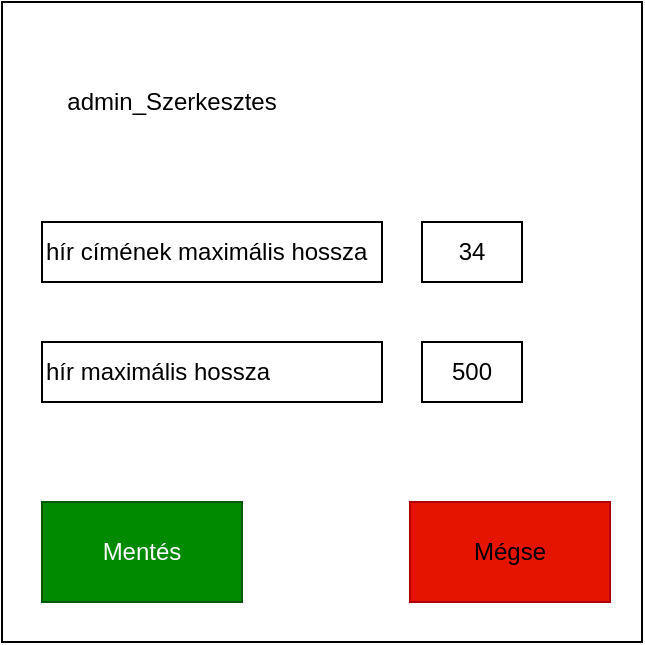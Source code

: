 <mxfile version="22.1.7" type="device">
  <diagram name="1 oldal" id="Eoc91ZO2bPAoRf95zQQq">
    <mxGraphModel dx="1176" dy="846" grid="1" gridSize="10" guides="1" tooltips="1" connect="1" arrows="1" fold="1" page="1" pageScale="1" pageWidth="827" pageHeight="1169" math="0" shadow="0">
      <root>
        <mxCell id="0" />
        <mxCell id="1" parent="0" />
        <mxCell id="yJ3nKlxOjGw7-AYpLivc-1" value="" style="whiteSpace=wrap;html=1;aspect=fixed;" parent="1" vertex="1">
          <mxGeometry x="110" y="110" width="320" height="320" as="geometry" />
        </mxCell>
        <mxCell id="yJ3nKlxOjGw7-AYpLivc-2" value="hír címének maximális hossza" style="rounded=0;whiteSpace=wrap;html=1;align=left;" parent="1" vertex="1">
          <mxGeometry x="130" y="220" width="170" height="30" as="geometry" />
        </mxCell>
        <mxCell id="yJ3nKlxOjGw7-AYpLivc-3" value="admin_Szerkesztes" style="text;html=1;strokeColor=none;fillColor=none;align=center;verticalAlign=middle;whiteSpace=wrap;rounded=0;" parent="1" vertex="1">
          <mxGeometry x="130" y="140" width="130" height="40" as="geometry" />
        </mxCell>
        <mxCell id="yJ3nKlxOjGw7-AYpLivc-4" value="hír maximális hossza" style="rounded=0;whiteSpace=wrap;html=1;align=left;" parent="1" vertex="1">
          <mxGeometry x="130" y="280" width="170" height="30" as="geometry" />
        </mxCell>
        <mxCell id="yJ3nKlxOjGw7-AYpLivc-6" value="34" style="rounded=0;whiteSpace=wrap;html=1;" parent="1" vertex="1">
          <mxGeometry x="320" y="220" width="50" height="30" as="geometry" />
        </mxCell>
        <mxCell id="yJ3nKlxOjGw7-AYpLivc-7" value="500" style="rounded=0;whiteSpace=wrap;html=1;" parent="1" vertex="1">
          <mxGeometry x="320" y="280" width="50" height="30" as="geometry" />
        </mxCell>
        <mxCell id="elk5sxfQZJVMTDxw3TTL-1" value="Mentés" style="rounded=0;whiteSpace=wrap;html=1;fillColor=#008a00;strokeColor=#005700;fontColor=#ffffff;" vertex="1" parent="1">
          <mxGeometry x="130" y="360" width="100" height="50" as="geometry" />
        </mxCell>
        <mxCell id="elk5sxfQZJVMTDxw3TTL-2" value="Mégse" style="rounded=0;whiteSpace=wrap;html=1;fillColor=#e51400;strokeColor=#B20000;fontColor=#000000;" vertex="1" parent="1">
          <mxGeometry x="314" y="360" width="100" height="50" as="geometry" />
        </mxCell>
      </root>
    </mxGraphModel>
  </diagram>
</mxfile>
